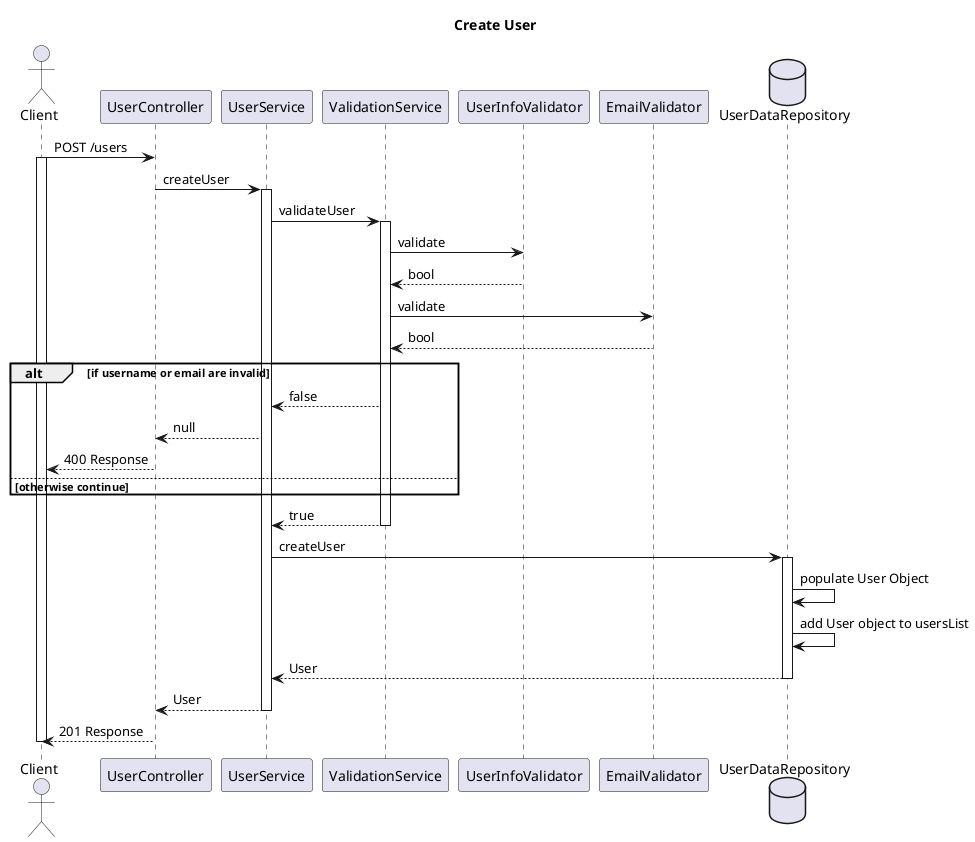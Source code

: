 @startuml
title Create User

actor Client
participant UserController
participant UserService
participant ValidationService
participant UserInfoValidator
participant EmailValidator
database UserDataRepository

Client -> UserController : POST /users
activate Client
UserController -> UserService : createUser
activate UserService
UserService -> ValidationService : validateUser

activate ValidationService
ValidationService -> UserInfoValidator : validate
UserInfoValidator --> ValidationService : bool
ValidationService -> EmailValidator : validate
EmailValidator --> ValidationService : bool

alt if username or email are invalid
ValidationService --> UserService : false
UserService --> UserController : null
UserController --> Client : 400 Response
else otherwise continue
end

ValidationService --> UserService : true
deactivate ValidationService

UserService -> UserDataRepository : createUser
activate UserDataRepository
UserDataRepository -> UserDataRepository : populate User Object
UserDataRepository -> UserDataRepository : add User object to usersList
UserDataRepository --> UserService : User
deactivate UserDataRepository

UserService --> UserController : User
deactivate UserService

UserController --> Client : 201 Response
deactivate Client

@enduml